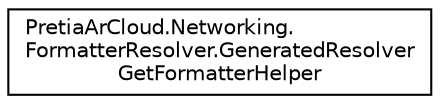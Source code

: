 digraph "Graphical Class Hierarchy"
{
 // LATEX_PDF_SIZE
  edge [fontname="Helvetica",fontsize="10",labelfontname="Helvetica",labelfontsize="10"];
  node [fontname="Helvetica",fontsize="10",shape=record];
  rankdir="LR";
  Node0 [label="PretiaArCloud.Networking.\lFormatterResolver.GeneratedResolver\lGetFormatterHelper",height=0.2,width=0.4,color="black", fillcolor="white", style="filled",URL="$classPretiaArCloud_1_1Networking_1_1FormatterResolver_1_1GeneratedResolverGetFormatterHelper.html",tooltip=" "];
}
